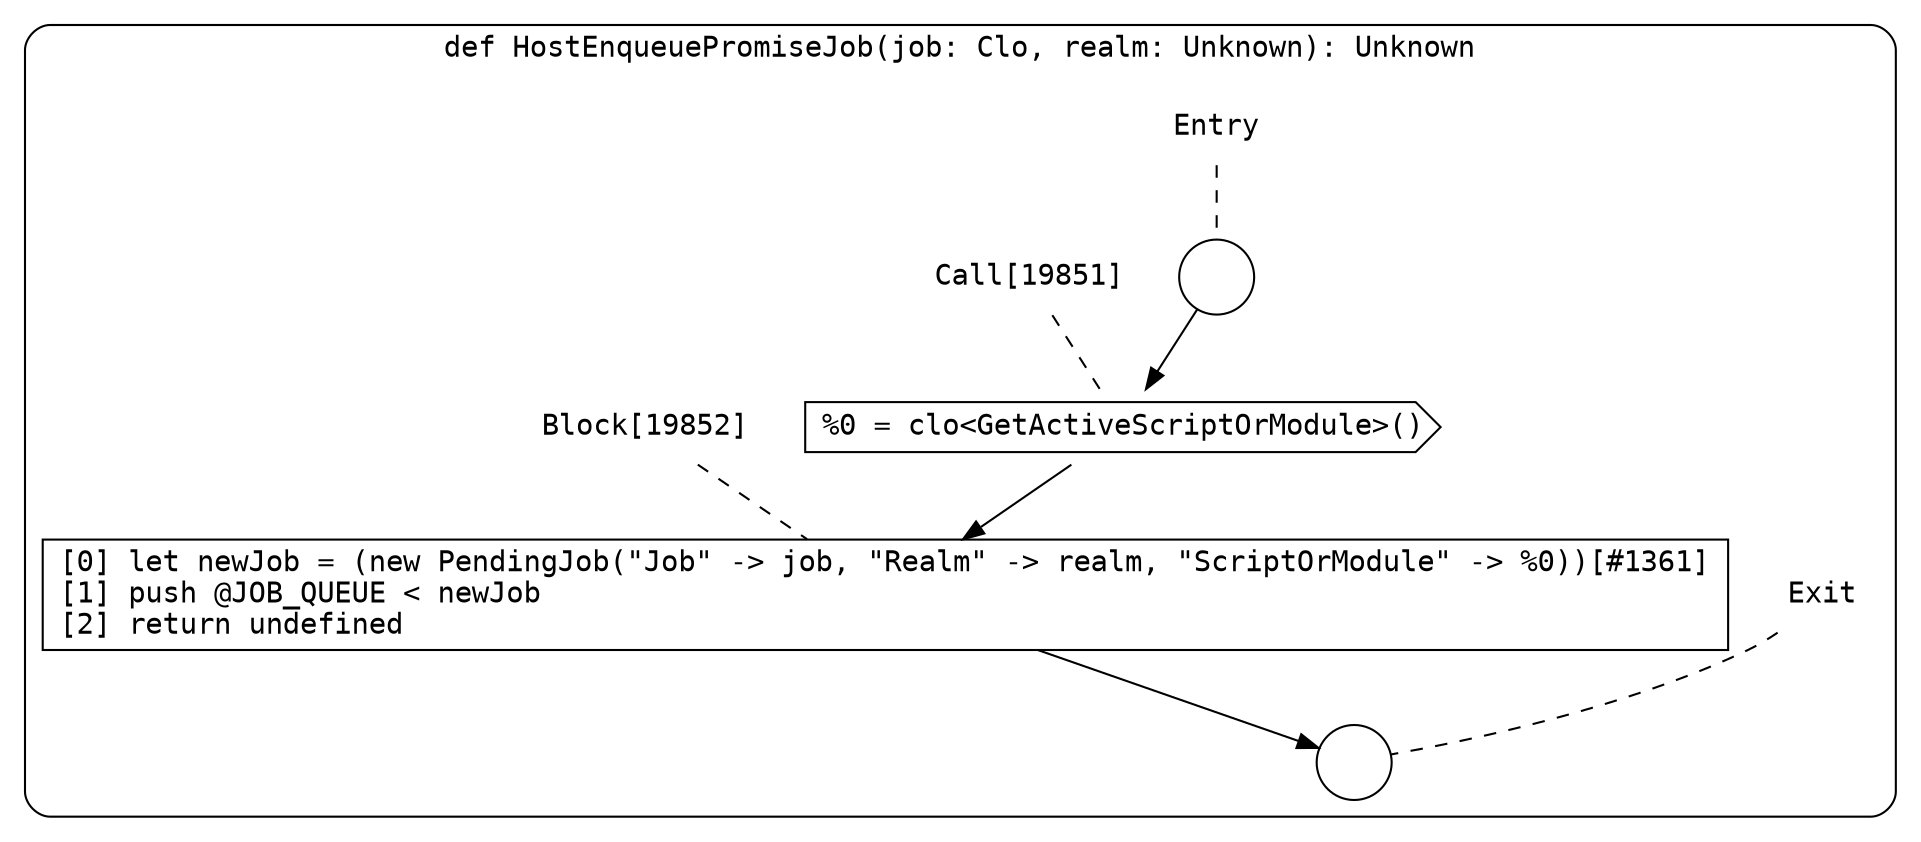 digraph {
  graph [fontname = "Consolas"]
  node [fontname = "Consolas"]
  edge [fontname = "Consolas"]
  subgraph cluster2667 {
    label = "def HostEnqueuePromiseJob(job: Clo, realm: Unknown): Unknown"
    style = rounded
    cluster2667_entry_name [shape=none, label=<<font color="black">Entry</font>>]
    cluster2667_entry_name -> cluster2667_entry [arrowhead=none, color="black", style=dashed]
    cluster2667_entry [shape=circle label=" " color="black" fillcolor="white" style=filled]
    cluster2667_entry -> node19851 [color="black"]
    cluster2667_exit_name [shape=none, label=<<font color="black">Exit</font>>]
    cluster2667_exit_name -> cluster2667_exit [arrowhead=none, color="black", style=dashed]
    cluster2667_exit [shape=circle label=" " color="black" fillcolor="white" style=filled]
    node19851_name [shape=none, label=<<font color="black">Call[19851]</font>>]
    node19851_name -> node19851 [arrowhead=none, color="black", style=dashed]
    node19851 [shape=cds, label=<<font color="black">%0 = clo&lt;GetActiveScriptOrModule&gt;()</font>> color="black" fillcolor="white", style=filled]
    node19851 -> node19852 [color="black"]
    node19852_name [shape=none, label=<<font color="black">Block[19852]</font>>]
    node19852_name -> node19852 [arrowhead=none, color="black", style=dashed]
    node19852 [shape=box, label=<<font color="black">[0] let newJob = (new PendingJob(&quot;Job&quot; -&gt; job, &quot;Realm&quot; -&gt; realm, &quot;ScriptOrModule&quot; -&gt; %0))[#1361]<BR ALIGN="LEFT"/>[1] push @JOB_QUEUE &lt; newJob<BR ALIGN="LEFT"/>[2] return undefined<BR ALIGN="LEFT"/></font>> color="black" fillcolor="white", style=filled]
    node19852 -> cluster2667_exit [color="black"]
  }
}